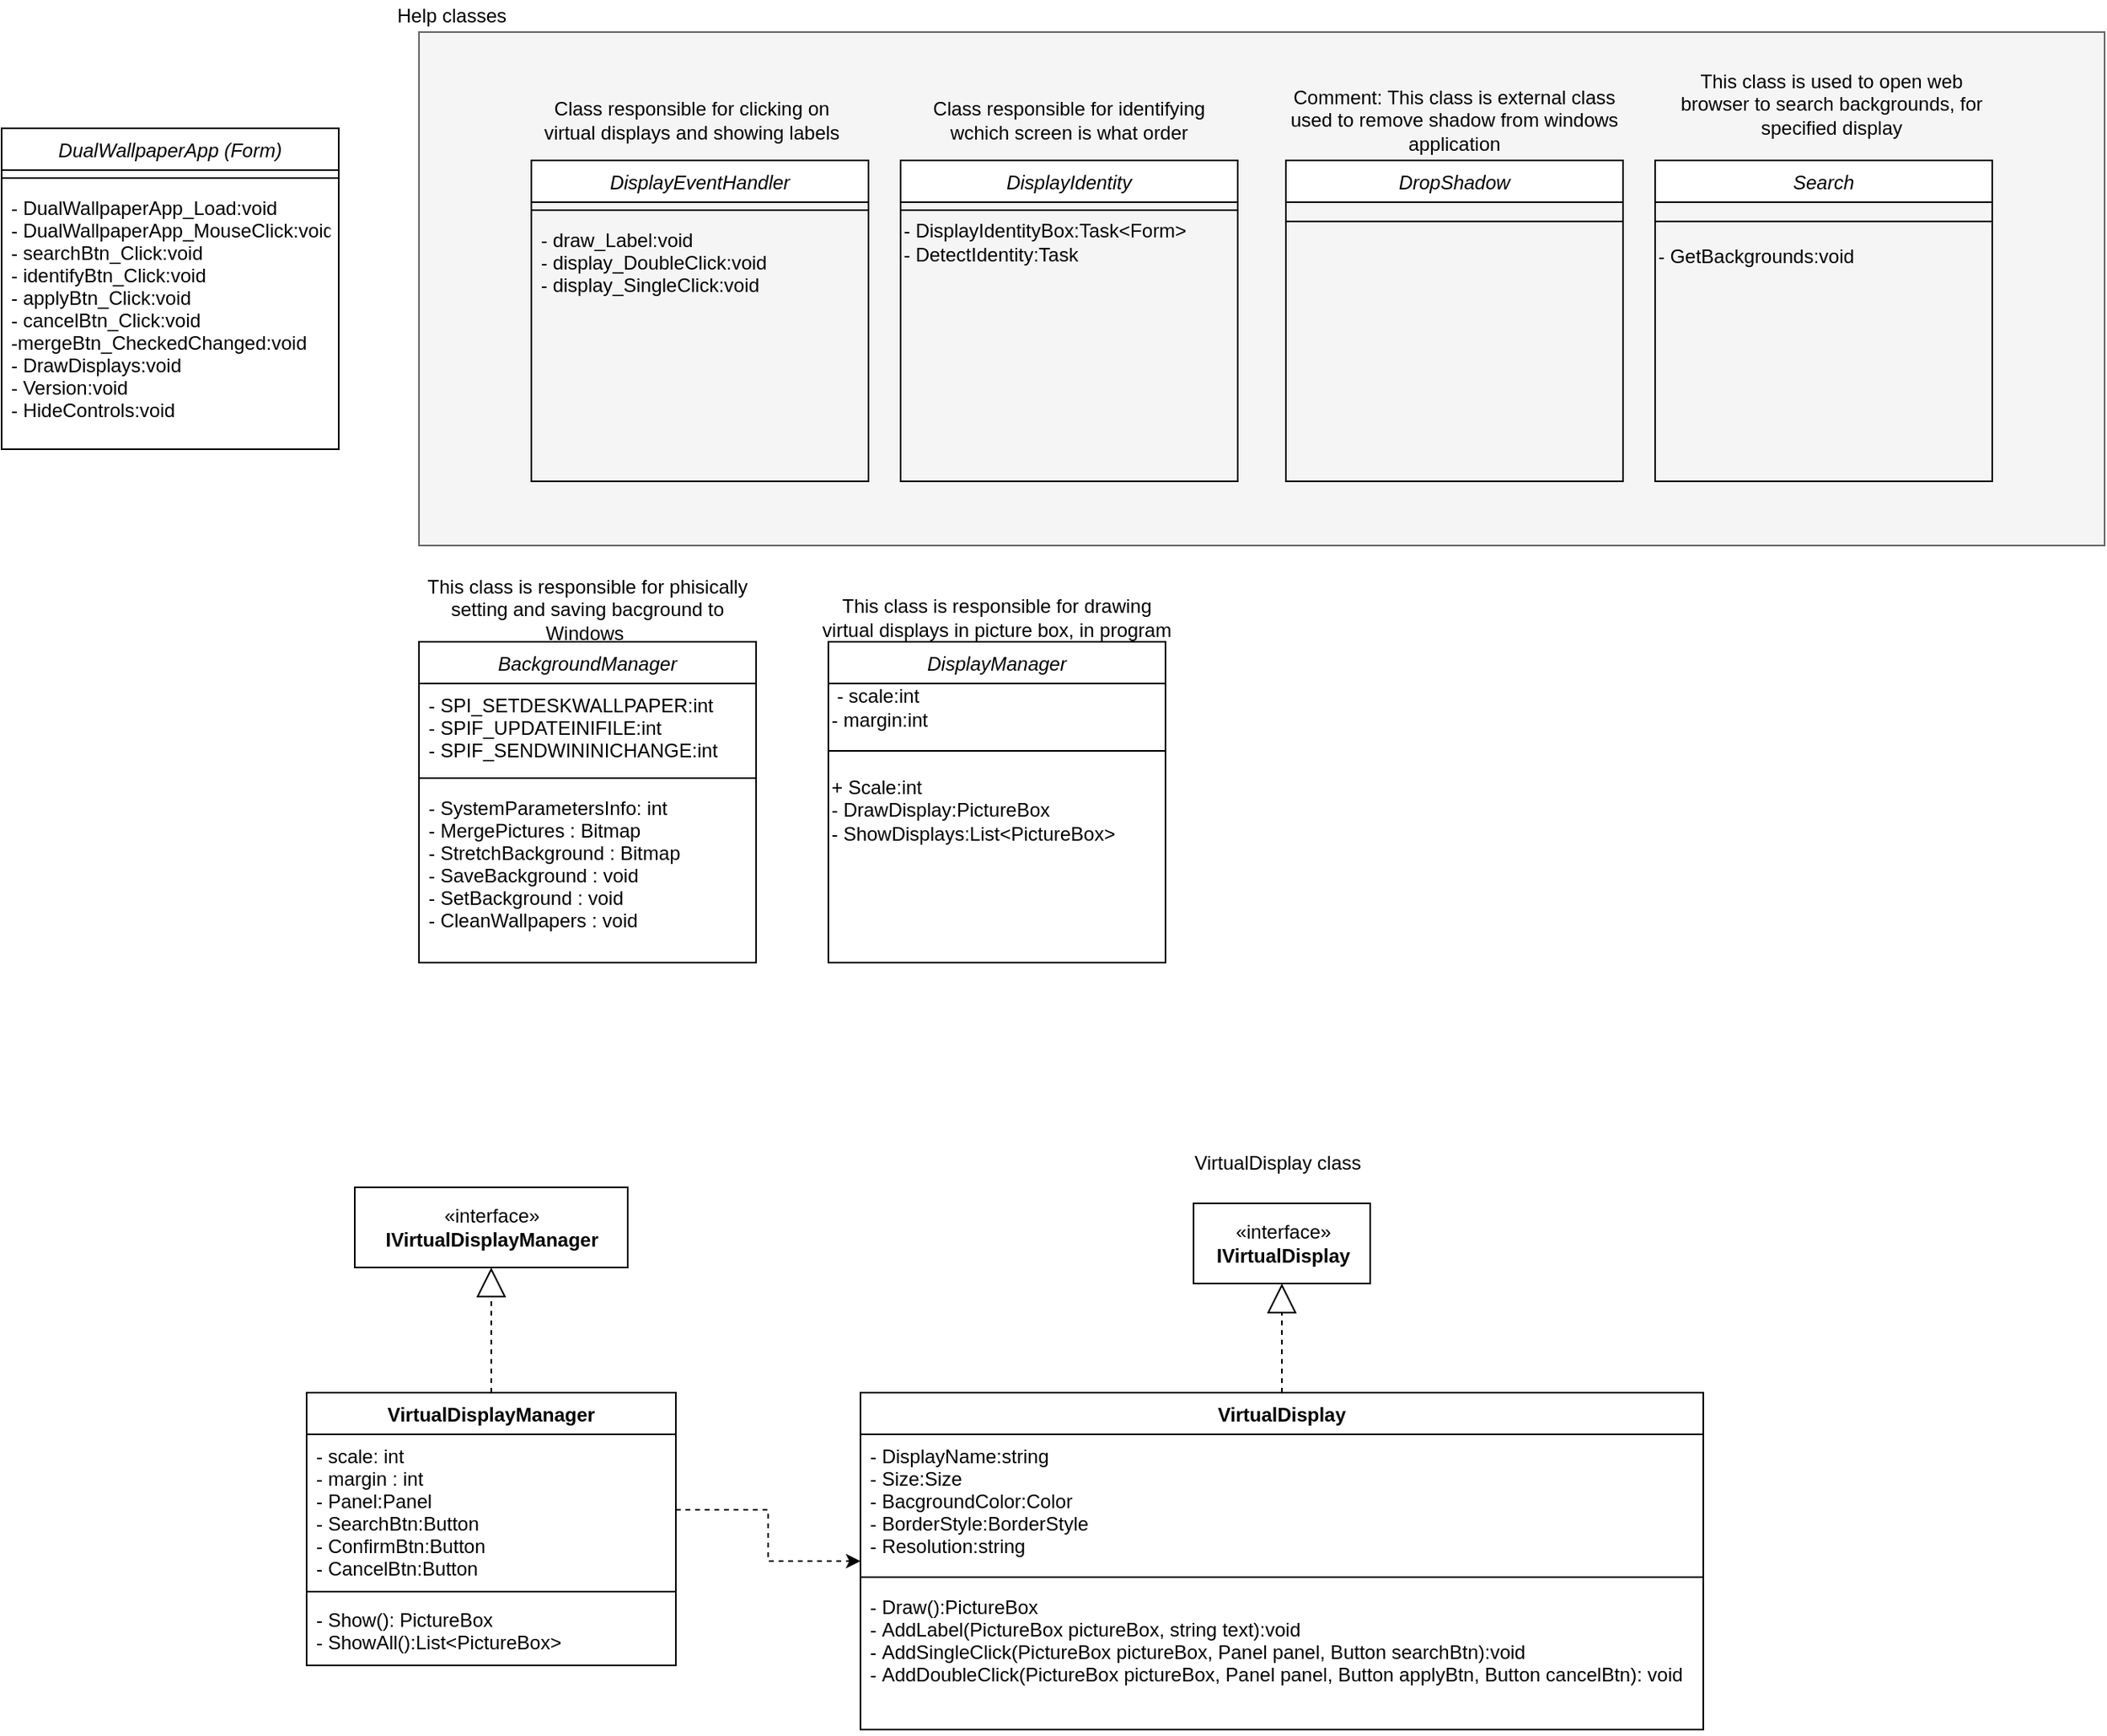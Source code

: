 <mxfile version="16.1.0" type="device"><diagram id="C5RBs43oDa-KdzZeNtuy" name="Page-1"><mxGraphModel dx="821" dy="794" grid="1" gridSize="10" guides="1" tooltips="1" connect="1" arrows="1" fold="1" page="1" pageScale="1" pageWidth="827" pageHeight="1169" math="0" shadow="0"><root><mxCell id="WIyWlLk6GJQsqaUBKTNV-0"/><mxCell id="WIyWlLk6GJQsqaUBKTNV-1" parent="WIyWlLk6GJQsqaUBKTNV-0"/><mxCell id="JTBfQJmA-yWatGNvvHUe-33" value="" style="rounded=0;whiteSpace=wrap;html=1;fillColor=#f5f5f5;strokeColor=#666666;fontColor=#333333;" vertex="1" parent="WIyWlLk6GJQsqaUBKTNV-1"><mxGeometry x="510" y="30" width="1050" height="320" as="geometry"/></mxCell><mxCell id="zkfFHV4jXpPFQw0GAbJ--0" value="BackgroundManager" style="swimlane;fontStyle=2;align=center;verticalAlign=top;childLayout=stackLayout;horizontal=1;startSize=26;horizontalStack=0;resizeParent=1;resizeLast=0;collapsible=1;marginBottom=0;rounded=0;shadow=0;strokeWidth=1;" parent="WIyWlLk6GJQsqaUBKTNV-1" vertex="1"><mxGeometry x="510" y="410" width="210" height="200" as="geometry"><mxRectangle x="230" y="140" width="160" height="26" as="alternateBounds"/></mxGeometry></mxCell><mxCell id="zkfFHV4jXpPFQw0GAbJ--2" value="- SPI_SETDESKWALLPAPER:int&#10;- SPIF_UPDATEINIFILE:int&#10;- SPIF_SENDWININICHANGE:int" style="text;align=left;verticalAlign=top;spacingLeft=4;spacingRight=4;overflow=hidden;rotatable=0;points=[[0,0.5],[1,0.5]];portConstraint=eastwest;rounded=0;shadow=0;html=0;" parent="zkfFHV4jXpPFQw0GAbJ--0" vertex="1"><mxGeometry y="26" width="210" height="54" as="geometry"/></mxCell><mxCell id="zkfFHV4jXpPFQw0GAbJ--4" value="" style="line;html=1;strokeWidth=1;align=left;verticalAlign=middle;spacingTop=-1;spacingLeft=3;spacingRight=3;rotatable=0;labelPosition=right;points=[];portConstraint=eastwest;" parent="zkfFHV4jXpPFQw0GAbJ--0" vertex="1"><mxGeometry y="80" width="210" height="10" as="geometry"/></mxCell><mxCell id="zkfFHV4jXpPFQw0GAbJ--5" value="- SystemParametersInfo: int&#10;- MergePictures : Bitmap&#10;- StretchBackground : Bitmap&#10;- SaveBackground : void&#10;- SetBackground : void&#10;- CleanWallpapers : void" style="text;align=left;verticalAlign=top;spacingLeft=4;spacingRight=4;overflow=hidden;rotatable=0;points=[[0,0.5],[1,0.5]];portConstraint=eastwest;" parent="zkfFHV4jXpPFQw0GAbJ--0" vertex="1"><mxGeometry y="90" width="210" height="110" as="geometry"/></mxCell><mxCell id="JTBfQJmA-yWatGNvvHUe-5" value="DisplayEventHandler" style="swimlane;fontStyle=2;align=center;verticalAlign=top;childLayout=stackLayout;horizontal=1;startSize=26;horizontalStack=0;resizeParent=1;resizeLast=0;collapsible=1;marginBottom=0;rounded=0;shadow=0;strokeWidth=1;" vertex="1" parent="WIyWlLk6GJQsqaUBKTNV-1"><mxGeometry x="580" y="110" width="210" height="200" as="geometry"><mxRectangle x="230" y="140" width="160" height="26" as="alternateBounds"/></mxGeometry></mxCell><mxCell id="JTBfQJmA-yWatGNvvHUe-7" value="" style="line;html=1;strokeWidth=1;align=left;verticalAlign=middle;spacingTop=-1;spacingLeft=3;spacingRight=3;rotatable=0;labelPosition=right;points=[];portConstraint=eastwest;" vertex="1" parent="JTBfQJmA-yWatGNvvHUe-5"><mxGeometry y="26" width="210" height="10" as="geometry"/></mxCell><mxCell id="JTBfQJmA-yWatGNvvHUe-8" value="- draw_Label:void&#10;- display_DoubleClick:void&#10;- display_SingleClick:void" style="text;align=left;verticalAlign=top;spacingLeft=4;spacingRight=4;overflow=hidden;rotatable=0;points=[[0,0.5],[1,0.5]];portConstraint=eastwest;" vertex="1" parent="JTBfQJmA-yWatGNvvHUe-5"><mxGeometry y="36" width="210" height="110" as="geometry"/></mxCell><mxCell id="JTBfQJmA-yWatGNvvHUe-9" value="DisplayIdentity" style="swimlane;fontStyle=2;align=center;verticalAlign=top;childLayout=stackLayout;horizontal=1;startSize=26;horizontalStack=0;resizeParent=1;resizeLast=0;collapsible=1;marginBottom=0;rounded=0;shadow=0;strokeWidth=1;" vertex="1" parent="WIyWlLk6GJQsqaUBKTNV-1"><mxGeometry x="810" y="110" width="210" height="200" as="geometry"><mxRectangle x="230" y="140" width="160" height="26" as="alternateBounds"/></mxGeometry></mxCell><mxCell id="JTBfQJmA-yWatGNvvHUe-10" value="" style="line;html=1;strokeWidth=1;align=left;verticalAlign=middle;spacingTop=-1;spacingLeft=3;spacingRight=3;rotatable=0;labelPosition=right;points=[];portConstraint=eastwest;" vertex="1" parent="JTBfQJmA-yWatGNvvHUe-9"><mxGeometry y="26" width="210" height="10" as="geometry"/></mxCell><mxCell id="JTBfQJmA-yWatGNvvHUe-12" value="-&amp;nbsp;DisplayIdentityBox:Task&amp;lt;Form&amp;gt;&lt;br&gt;- DetectIdentity:Task" style="text;html=1;align=left;verticalAlign=middle;resizable=0;points=[];autosize=1;strokeColor=none;fillColor=none;" vertex="1" parent="JTBfQJmA-yWatGNvvHUe-9"><mxGeometry y="36" width="210" height="30" as="geometry"/></mxCell><mxCell id="JTBfQJmA-yWatGNvvHUe-13" value="DisplayManager" style="swimlane;fontStyle=2;align=center;verticalAlign=top;childLayout=stackLayout;horizontal=1;startSize=26;horizontalStack=0;resizeParent=1;resizeLast=0;collapsible=1;marginBottom=0;rounded=0;shadow=0;strokeWidth=1;" vertex="1" parent="WIyWlLk6GJQsqaUBKTNV-1"><mxGeometry x="765" y="410" width="210" height="200" as="geometry"><mxRectangle x="230" y="140" width="160" height="26" as="alternateBounds"/></mxGeometry></mxCell><mxCell id="JTBfQJmA-yWatGNvvHUe-16" value="&amp;nbsp;- scale:int&lt;br&gt;- margin:int&lt;br&gt;" style="text;html=1;align=left;verticalAlign=middle;resizable=0;points=[];autosize=1;strokeColor=none;fillColor=none;" vertex="1" parent="JTBfQJmA-yWatGNvvHUe-13"><mxGeometry y="26" width="210" height="30" as="geometry"/></mxCell><mxCell id="JTBfQJmA-yWatGNvvHUe-14" value="" style="line;html=1;strokeWidth=1;align=left;verticalAlign=middle;spacingTop=-1;spacingLeft=3;spacingRight=3;rotatable=0;labelPosition=right;points=[];portConstraint=eastwest;" vertex="1" parent="JTBfQJmA-yWatGNvvHUe-13"><mxGeometry y="56" width="210" height="24" as="geometry"/></mxCell><mxCell id="JTBfQJmA-yWatGNvvHUe-15" value="+ Scale:int&lt;br&gt;-&amp;nbsp;DrawDisplay:PictureBox&lt;br&gt;- ShowDisplays:List&amp;lt;PictureBox&amp;gt;&lt;br&gt;" style="text;html=1;align=left;verticalAlign=middle;resizable=0;points=[];autosize=1;strokeColor=none;fillColor=none;" vertex="1" parent="JTBfQJmA-yWatGNvvHUe-13"><mxGeometry y="80" width="210" height="50" as="geometry"/></mxCell><mxCell id="JTBfQJmA-yWatGNvvHUe-17" value="DropShadow" style="swimlane;fontStyle=2;align=center;verticalAlign=top;childLayout=stackLayout;horizontal=1;startSize=26;horizontalStack=0;resizeParent=1;resizeLast=0;collapsible=1;marginBottom=0;rounded=0;shadow=0;strokeWidth=1;" vertex="1" parent="WIyWlLk6GJQsqaUBKTNV-1"><mxGeometry x="1050" y="110" width="210" height="200" as="geometry"><mxRectangle x="230" y="140" width="160" height="26" as="alternateBounds"/></mxGeometry></mxCell><mxCell id="JTBfQJmA-yWatGNvvHUe-19" value="" style="line;html=1;strokeWidth=1;align=left;verticalAlign=middle;spacingTop=-1;spacingLeft=3;spacingRight=3;rotatable=0;labelPosition=right;points=[];portConstraint=eastwest;" vertex="1" parent="JTBfQJmA-yWatGNvvHUe-17"><mxGeometry y="26" width="210" height="24" as="geometry"/></mxCell><mxCell id="JTBfQJmA-yWatGNvvHUe-21" value="Comment: This class is external class used to remove shadow from windows application" style="text;html=1;strokeColor=none;fillColor=none;align=center;verticalAlign=middle;whiteSpace=wrap;rounded=0;" vertex="1" parent="WIyWlLk6GJQsqaUBKTNV-1"><mxGeometry x="1050" y="70" width="210" height="30" as="geometry"/></mxCell><mxCell id="JTBfQJmA-yWatGNvvHUe-22" value="Search" style="swimlane;fontStyle=2;align=center;verticalAlign=top;childLayout=stackLayout;horizontal=1;startSize=26;horizontalStack=0;resizeParent=1;resizeLast=0;collapsible=1;marginBottom=0;rounded=0;shadow=0;strokeWidth=1;" vertex="1" parent="WIyWlLk6GJQsqaUBKTNV-1"><mxGeometry x="1280" y="110" width="210" height="200" as="geometry"><mxRectangle x="230" y="140" width="160" height="26" as="alternateBounds"/></mxGeometry></mxCell><mxCell id="JTBfQJmA-yWatGNvvHUe-24" value="" style="line;html=1;strokeWidth=1;align=left;verticalAlign=middle;spacingTop=-1;spacingLeft=3;spacingRight=3;rotatable=0;labelPosition=right;points=[];portConstraint=eastwest;" vertex="1" parent="JTBfQJmA-yWatGNvvHUe-22"><mxGeometry y="26" width="210" height="24" as="geometry"/></mxCell><mxCell id="JTBfQJmA-yWatGNvvHUe-25" value="-&amp;nbsp;GetBackgrounds:void" style="text;html=1;align=left;verticalAlign=middle;resizable=0;points=[];autosize=1;strokeColor=none;fillColor=none;" vertex="1" parent="JTBfQJmA-yWatGNvvHUe-22"><mxGeometry y="50" width="210" height="20" as="geometry"/></mxCell><mxCell id="JTBfQJmA-yWatGNvvHUe-26" value="DualWallpaperApp (Form)" style="swimlane;fontStyle=2;align=center;verticalAlign=top;childLayout=stackLayout;horizontal=1;startSize=26;horizontalStack=0;resizeParent=1;resizeLast=0;collapsible=1;marginBottom=0;rounded=0;shadow=0;strokeWidth=1;" vertex="1" parent="WIyWlLk6GJQsqaUBKTNV-1"><mxGeometry x="250" y="90" width="210" height="200" as="geometry"><mxRectangle x="230" y="140" width="160" height="26" as="alternateBounds"/></mxGeometry></mxCell><mxCell id="JTBfQJmA-yWatGNvvHUe-28" value="" style="line;html=1;strokeWidth=1;align=left;verticalAlign=middle;spacingTop=-1;spacingLeft=3;spacingRight=3;rotatable=0;labelPosition=right;points=[];portConstraint=eastwest;" vertex="1" parent="JTBfQJmA-yWatGNvvHUe-26"><mxGeometry y="26" width="210" height="10" as="geometry"/></mxCell><mxCell id="JTBfQJmA-yWatGNvvHUe-29" value="- DualWallpaperApp_Load:void&#10;- DualWallpaperApp_MouseClick:void&#10;- searchBtn_Click:void&#10;- identifyBtn_Click:void&#10;- applyBtn_Click:void&#10;- cancelBtn_Click:void&#10;-mergeBtn_CheckedChanged:void&#10;- DrawDisplays:void&#10;- Version:void&#10;- HideControls:void&#10;&#10;&#10;" style="text;align=left;verticalAlign=top;spacingLeft=4;spacingRight=4;overflow=hidden;rotatable=0;points=[[0,0.5],[1,0.5]];portConstraint=eastwest;" vertex="1" parent="JTBfQJmA-yWatGNvvHUe-26"><mxGeometry y="36" width="210" height="150" as="geometry"/></mxCell><mxCell id="JTBfQJmA-yWatGNvvHUe-30" value="This class is used to open web browser to search backgrounds, for specified display" style="text;html=1;strokeColor=none;fillColor=none;align=center;verticalAlign=middle;whiteSpace=wrap;rounded=0;" vertex="1" parent="WIyWlLk6GJQsqaUBKTNV-1"><mxGeometry x="1290" y="60" width="200" height="30" as="geometry"/></mxCell><mxCell id="JTBfQJmA-yWatGNvvHUe-31" value="Class responsible for clicking on virtual displays and showing labels" style="text;html=1;strokeColor=none;fillColor=none;align=center;verticalAlign=middle;whiteSpace=wrap;rounded=0;" vertex="1" parent="WIyWlLk6GJQsqaUBKTNV-1"><mxGeometry x="580" y="70" width="200" height="30" as="geometry"/></mxCell><mxCell id="JTBfQJmA-yWatGNvvHUe-32" value="Class responsible for identifying wchich screen is what order" style="text;html=1;strokeColor=none;fillColor=none;align=center;verticalAlign=middle;whiteSpace=wrap;rounded=0;" vertex="1" parent="WIyWlLk6GJQsqaUBKTNV-1"><mxGeometry x="810" y="70" width="210" height="30" as="geometry"/></mxCell><mxCell id="JTBfQJmA-yWatGNvvHUe-34" value="Help classes" style="text;html=1;align=center;verticalAlign=middle;resizable=0;points=[];autosize=1;strokeColor=none;fillColor=none;" vertex="1" parent="WIyWlLk6GJQsqaUBKTNV-1"><mxGeometry x="490" y="10" width="80" height="20" as="geometry"/></mxCell><mxCell id="JTBfQJmA-yWatGNvvHUe-35" value="VirtualDisplay class" style="text;html=1;strokeColor=none;fillColor=none;align=center;verticalAlign=middle;whiteSpace=wrap;rounded=0;" vertex="1" parent="WIyWlLk6GJQsqaUBKTNV-1"><mxGeometry x="960" y="720" width="170" height="30" as="geometry"/></mxCell><mxCell id="JTBfQJmA-yWatGNvvHUe-36" value="This class is responsible for drawing virtual displays in picture box, in program" style="text;html=1;strokeColor=none;fillColor=none;align=center;verticalAlign=middle;whiteSpace=wrap;rounded=0;" vertex="1" parent="WIyWlLk6GJQsqaUBKTNV-1"><mxGeometry x="755" y="380" width="230" height="30" as="geometry"/></mxCell><mxCell id="JTBfQJmA-yWatGNvvHUe-37" value="This class is responsible for phisically setting and saving bacground to Windows&amp;nbsp;" style="text;html=1;strokeColor=none;fillColor=none;align=center;verticalAlign=middle;whiteSpace=wrap;rounded=0;" vertex="1" parent="WIyWlLk6GJQsqaUBKTNV-1"><mxGeometry x="510" y="370" width="210" height="40" as="geometry"/></mxCell><mxCell id="JTBfQJmA-yWatGNvvHUe-38" value="«interface»&lt;br&gt;&lt;b&gt;IVirtualDisplay&lt;/b&gt;" style="html=1;" vertex="1" parent="WIyWlLk6GJQsqaUBKTNV-1"><mxGeometry x="992.5" y="760" width="110" height="50" as="geometry"/></mxCell><mxCell id="JTBfQJmA-yWatGNvvHUe-39" value="VirtualDisplay" style="swimlane;fontStyle=1;align=center;verticalAlign=top;childLayout=stackLayout;horizontal=1;startSize=26;horizontalStack=0;resizeParent=1;resizeParentMax=0;resizeLast=0;collapsible=1;marginBottom=0;" vertex="1" parent="WIyWlLk6GJQsqaUBKTNV-1"><mxGeometry x="785" y="878" width="525" height="210" as="geometry"/></mxCell><mxCell id="JTBfQJmA-yWatGNvvHUe-40" value="- DisplayName:string&#10;- Size:Size&#10;- BacgroundColor:Color&#10;- BorderStyle:BorderStyle&#10;- Resolution:string" style="text;strokeColor=none;fillColor=none;align=left;verticalAlign=top;spacingLeft=4;spacingRight=4;overflow=hidden;rotatable=0;points=[[0,0.5],[1,0.5]];portConstraint=eastwest;" vertex="1" parent="JTBfQJmA-yWatGNvvHUe-39"><mxGeometry y="26" width="525" height="84" as="geometry"/></mxCell><mxCell id="JTBfQJmA-yWatGNvvHUe-41" value="" style="line;strokeWidth=1;fillColor=none;align=left;verticalAlign=middle;spacingTop=-1;spacingLeft=3;spacingRight=3;rotatable=0;labelPosition=right;points=[];portConstraint=eastwest;" vertex="1" parent="JTBfQJmA-yWatGNvvHUe-39"><mxGeometry y="110" width="525" height="10" as="geometry"/></mxCell><mxCell id="JTBfQJmA-yWatGNvvHUe-42" value="- Draw():PictureBox&#10;- AddLabel(PictureBox pictureBox, string text):void&#10;- AddSingleClick(PictureBox pictureBox, Panel panel, Button searchBtn):void&#10;- AddDoubleClick(PictureBox pictureBox, Panel panel, Button applyBtn, Button cancelBtn): void" style="text;strokeColor=none;fillColor=none;align=left;verticalAlign=top;spacingLeft=4;spacingRight=4;overflow=hidden;rotatable=0;points=[[0,0.5],[1,0.5]];portConstraint=eastwest;" vertex="1" parent="JTBfQJmA-yWatGNvvHUe-39"><mxGeometry y="120" width="525" height="90" as="geometry"/></mxCell><mxCell id="JTBfQJmA-yWatGNvvHUe-44" value="" style="endArrow=block;endSize=16;endFill=0;html=1;rounded=0;entryX=0.5;entryY=1;entryDx=0;entryDy=0;exitX=0.5;exitY=0;exitDx=0;exitDy=0;dashed=1;" edge="1" parent="WIyWlLk6GJQsqaUBKTNV-1" source="JTBfQJmA-yWatGNvvHUe-39" target="JTBfQJmA-yWatGNvvHUe-38"><mxGeometry width="160" relative="1" as="geometry"><mxPoint x="490" y="860" as="sourcePoint"/><mxPoint x="650" y="860" as="targetPoint"/></mxGeometry></mxCell><mxCell id="JTBfQJmA-yWatGNvvHUe-45" value="VirtualDisplayManager" style="swimlane;fontStyle=1;align=center;verticalAlign=top;childLayout=stackLayout;horizontal=1;startSize=26;horizontalStack=0;resizeParent=1;resizeParentMax=0;resizeLast=0;collapsible=1;marginBottom=0;" vertex="1" parent="WIyWlLk6GJQsqaUBKTNV-1"><mxGeometry x="440" y="878" width="230" height="170" as="geometry"/></mxCell><mxCell id="JTBfQJmA-yWatGNvvHUe-46" value="- scale: int&#10;- margin : int&#10;- Panel:Panel&#10;- SearchBtn:Button&#10;- ConfirmBtn:Button&#10;- CancelBtn:Button&#10;" style="text;strokeColor=none;fillColor=none;align=left;verticalAlign=top;spacingLeft=4;spacingRight=4;overflow=hidden;rotatable=0;points=[[0,0.5],[1,0.5]];portConstraint=eastwest;" vertex="1" parent="JTBfQJmA-yWatGNvvHUe-45"><mxGeometry y="26" width="230" height="94" as="geometry"/></mxCell><mxCell id="JTBfQJmA-yWatGNvvHUe-47" value="" style="line;strokeWidth=1;fillColor=none;align=left;verticalAlign=middle;spacingTop=-1;spacingLeft=3;spacingRight=3;rotatable=0;labelPosition=right;points=[];portConstraint=eastwest;" vertex="1" parent="JTBfQJmA-yWatGNvvHUe-45"><mxGeometry y="120" width="230" height="8" as="geometry"/></mxCell><mxCell id="JTBfQJmA-yWatGNvvHUe-48" value="- Show(): PictureBox&#10;- ShowAll():List&lt;PictureBox&gt;" style="text;strokeColor=none;fillColor=none;align=left;verticalAlign=top;spacingLeft=4;spacingRight=4;overflow=hidden;rotatable=0;points=[[0,0.5],[1,0.5]];portConstraint=eastwest;" vertex="1" parent="JTBfQJmA-yWatGNvvHUe-45"><mxGeometry y="128" width="230" height="42" as="geometry"/></mxCell><mxCell id="JTBfQJmA-yWatGNvvHUe-49" value="«interface»&lt;br&gt;&lt;b&gt;IVirtualDisplayManager&lt;/b&gt;" style="html=1;" vertex="1" parent="WIyWlLk6GJQsqaUBKTNV-1"><mxGeometry x="470" y="750" width="170" height="50" as="geometry"/></mxCell><mxCell id="JTBfQJmA-yWatGNvvHUe-50" value="" style="endArrow=block;endSize=16;endFill=0;html=1;rounded=0;entryX=0.5;entryY=1;entryDx=0;entryDy=0;exitX=0.5;exitY=0;exitDx=0;exitDy=0;dashed=1;" edge="1" parent="WIyWlLk6GJQsqaUBKTNV-1" source="JTBfQJmA-yWatGNvvHUe-45" target="JTBfQJmA-yWatGNvvHUe-49"><mxGeometry width="160" relative="1" as="geometry"><mxPoint x="554.66" y="878.0" as="sourcePoint"/><mxPoint x="554.66" y="810.0" as="targetPoint"/></mxGeometry></mxCell><mxCell id="JTBfQJmA-yWatGNvvHUe-51" style="edgeStyle=orthogonalEdgeStyle;rounded=0;orthogonalLoop=1;jettySize=auto;html=1;dashed=1;" edge="1" parent="WIyWlLk6GJQsqaUBKTNV-1" source="JTBfQJmA-yWatGNvvHUe-46" target="JTBfQJmA-yWatGNvvHUe-39"><mxGeometry relative="1" as="geometry"/></mxCell></root></mxGraphModel></diagram></mxfile>